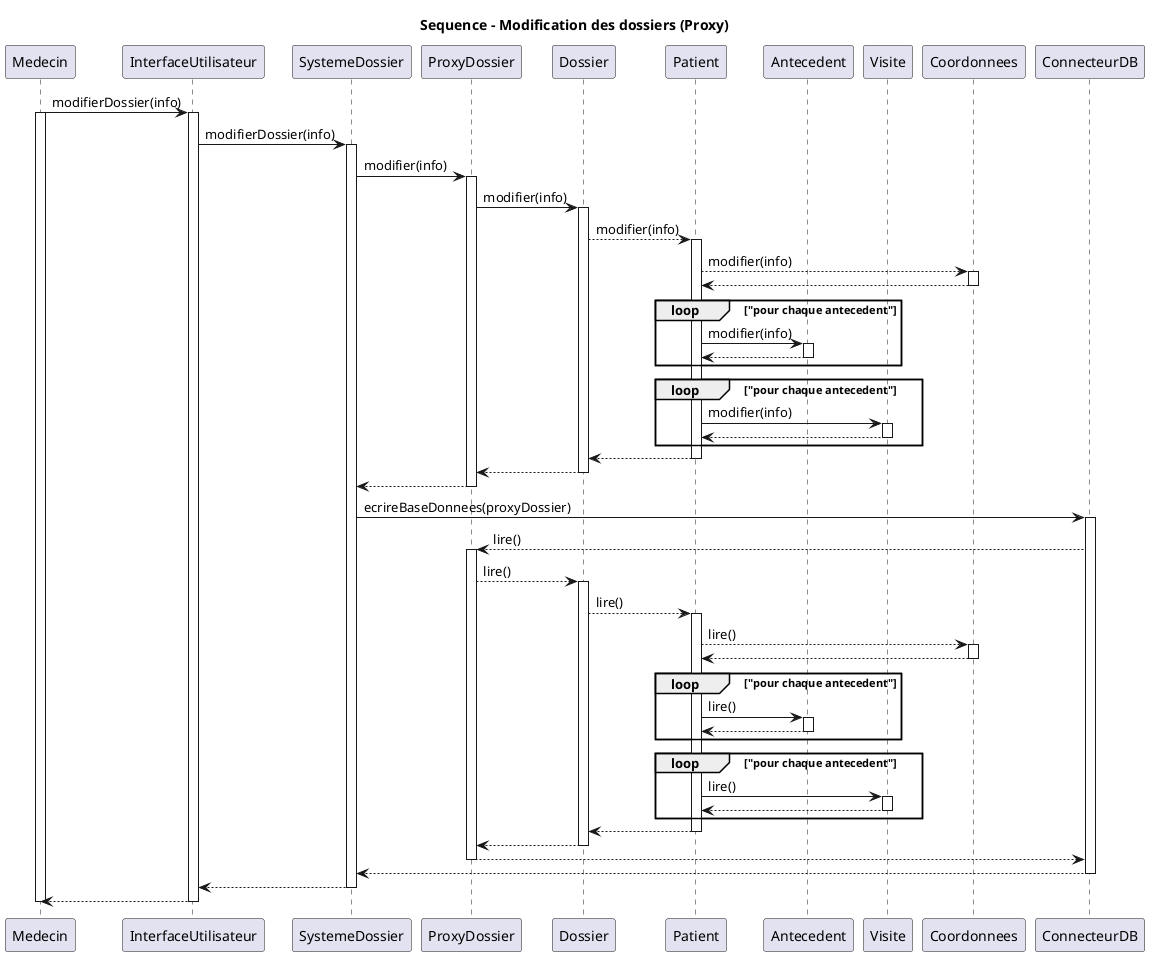 @startuml sequenceModificationPatient

title Sequence - Modification des dossiers (Proxy)

participant Medecin as M
participant InterfaceUtilisateur as U
participant SystemeDossier as S
participant ProxyDossier as PD
participant Dossier as D
participant Patient as P
participant Antecedent as A
participant Visite as V
participant Coordonnees as C
participant ConnecteurDB as DB


M -> U: modifierDossier(info)
activate M
activate U
U -> S: modifierDossier(info)
activate S
S -> PD: modifier(info)
activate PD
PD -> D: modifier(info)
activate D
D --> P: modifier(info)
activate P
P --> C: modifier(info)
activate C
C --> P
deactivate C

loop "pour chaque antecedent"
  P -> A: modifier(info)
  activate A
  A --> P
  deactivate A
end loop

loop "pour chaque antecedent"
  P -> V: modifier(info)
  activate V
  V --> P
  deactivate V
end loop

P --> D
deactivate P
D --> PD
deactivate D
PD --> S
deactivate PD
S -> DB: ecrireBaseDonnees(proxyDossier)
activate DB
DB --> PD: lire()
activate PD
PD --> D: lire()
activate D



D --> P: lire()
activate P
P --> C: lire()
activate C
C --> P
deactivate C

loop "pour chaque antecedent"
  P -> A: lire()
  activate A
  A --> P
  deactivate A
end loop

loop "pour chaque antecedent"
  P -> V: lire()
  activate V
  V --> P
  deactivate V
end loop

P --> D
deactivate P
D --> PD
deactivate D
PD --> DB
deactivate PD


DB --> S
deactivate DB
S --> U
deactivate S
U --> M
deactivate U
deactivate M

@enduml

